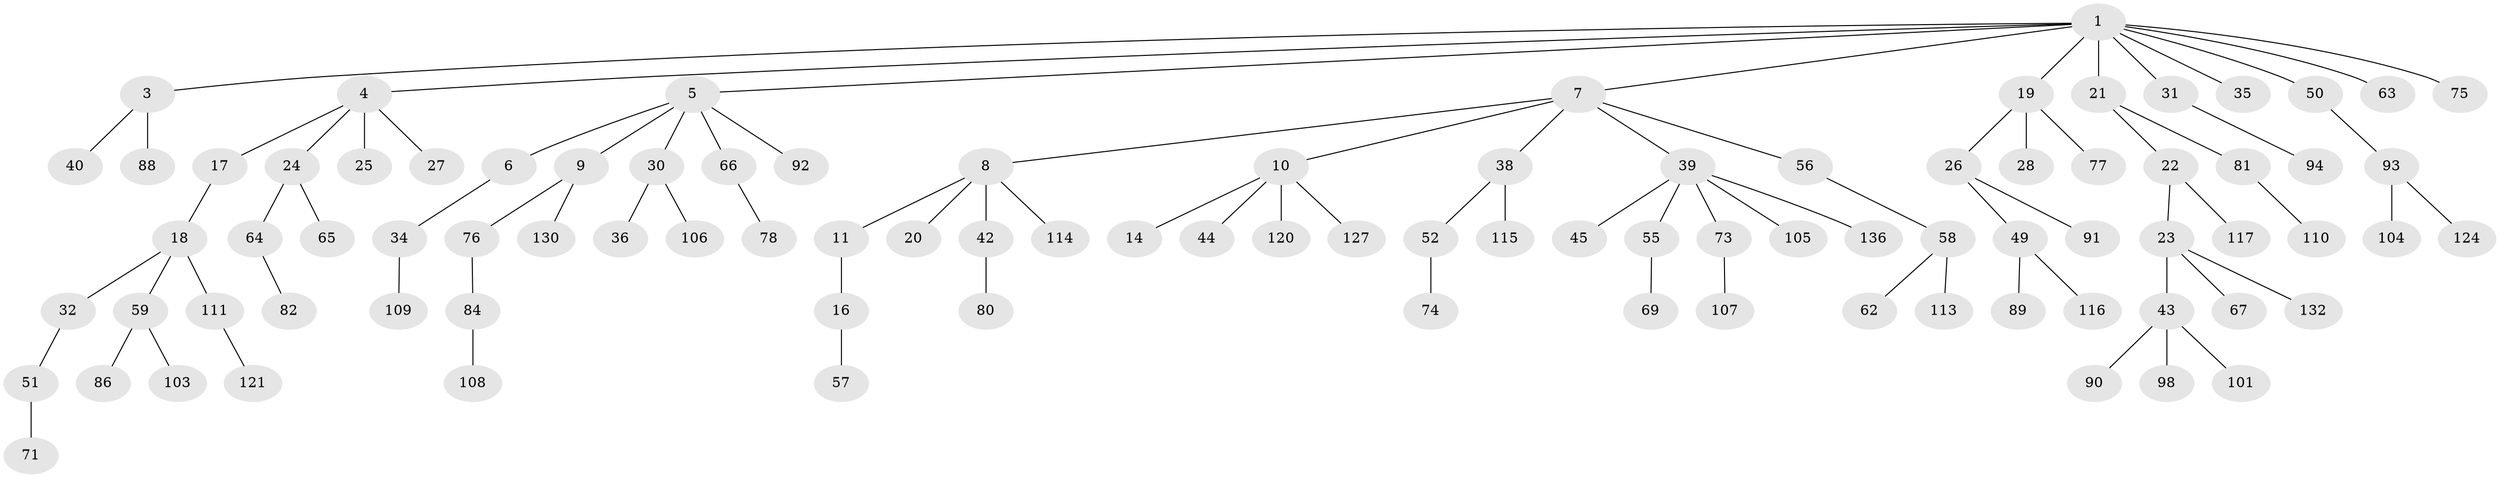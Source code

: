 // Generated by graph-tools (version 1.1) at 2025/24/03/03/25 07:24:06]
// undirected, 95 vertices, 94 edges
graph export_dot {
graph [start="1"]
  node [color=gray90,style=filled];
  1 [super="+2"];
  3 [super="+47"];
  4 [super="+12"];
  5 [super="+13"];
  6;
  7 [super="+29"];
  8 [super="+37"];
  9 [super="+33"];
  10 [super="+15"];
  11;
  14;
  16;
  17 [super="+48"];
  18;
  19 [super="+99"];
  20 [super="+102"];
  21 [super="+129"];
  22 [super="+41"];
  23;
  24;
  25;
  26 [super="+46"];
  27;
  28 [super="+128"];
  30 [super="+87"];
  31;
  32;
  34 [super="+97"];
  35;
  36 [super="+61"];
  38;
  39 [super="+112"];
  40;
  42 [super="+54"];
  43 [super="+72"];
  44;
  45 [super="+68"];
  49 [super="+122"];
  50 [super="+53"];
  51;
  52;
  55 [super="+126"];
  56 [super="+60"];
  57;
  58 [super="+70"];
  59 [super="+83"];
  62 [super="+135"];
  63;
  64;
  65 [super="+100"];
  66 [super="+118"];
  67 [super="+79"];
  69;
  71;
  73 [super="+85"];
  74;
  75;
  76 [super="+125"];
  77;
  78 [super="+133"];
  80;
  81 [super="+134"];
  82 [super="+119"];
  84 [super="+96"];
  86;
  88;
  89;
  90;
  91;
  92;
  93 [super="+123"];
  94 [super="+95"];
  98;
  101;
  103;
  104;
  105;
  106;
  107;
  108;
  109;
  110;
  111 [super="+131"];
  113;
  114;
  115;
  116;
  117;
  120;
  121;
  124;
  127;
  130;
  132;
  136;
  1 -- 4;
  1 -- 5;
  1 -- 31;
  1 -- 50;
  1 -- 75;
  1 -- 35;
  1 -- 3;
  1 -- 19;
  1 -- 21;
  1 -- 7;
  1 -- 63;
  3 -- 40;
  3 -- 88;
  4 -- 17;
  4 -- 24;
  4 -- 25;
  4 -- 27;
  5 -- 6;
  5 -- 9;
  5 -- 66;
  5 -- 92;
  5 -- 30;
  6 -- 34;
  7 -- 8;
  7 -- 10;
  7 -- 38;
  7 -- 56;
  7 -- 39;
  8 -- 11;
  8 -- 20;
  8 -- 42;
  8 -- 114;
  9 -- 76;
  9 -- 130;
  10 -- 14;
  10 -- 127;
  10 -- 120;
  10 -- 44;
  11 -- 16;
  16 -- 57;
  17 -- 18;
  18 -- 32;
  18 -- 59;
  18 -- 111;
  19 -- 26;
  19 -- 28;
  19 -- 77;
  21 -- 22;
  21 -- 81;
  22 -- 23;
  22 -- 117;
  23 -- 43;
  23 -- 67;
  23 -- 132;
  24 -- 64;
  24 -- 65;
  26 -- 49;
  26 -- 91;
  30 -- 36;
  30 -- 106;
  31 -- 94;
  32 -- 51;
  34 -- 109;
  38 -- 52;
  38 -- 115;
  39 -- 45;
  39 -- 55;
  39 -- 73;
  39 -- 105;
  39 -- 136;
  42 -- 80;
  43 -- 98;
  43 -- 90;
  43 -- 101;
  49 -- 89;
  49 -- 116;
  50 -- 93;
  51 -- 71;
  52 -- 74;
  55 -- 69;
  56 -- 58;
  58 -- 62;
  58 -- 113;
  59 -- 86;
  59 -- 103;
  64 -- 82;
  66 -- 78;
  73 -- 107;
  76 -- 84;
  81 -- 110;
  84 -- 108;
  93 -- 104;
  93 -- 124;
  111 -- 121;
}
